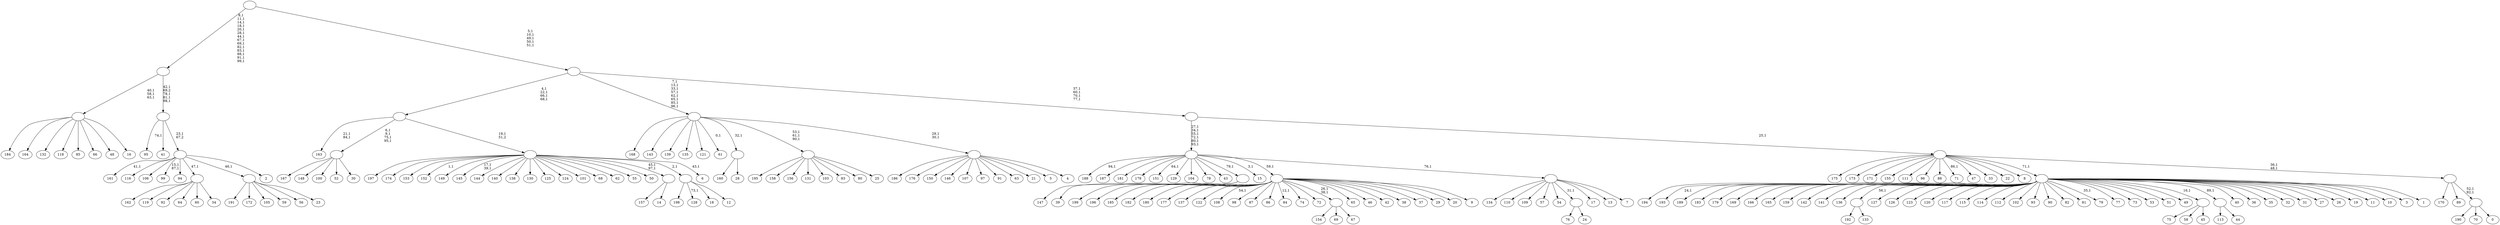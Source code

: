 digraph T {
	300 [label="199"]
	299 [label="198"]
	298 [label="197"]
	297 [label="196"]
	296 [label="195"]
	295 [label="194"]
	294 [label="193"]
	292 [label="192"]
	291 [label="191"]
	290 [label="190"]
	289 [label="189"]
	288 [label="188"]
	286 [label="187"]
	285 [label="186"]
	284 [label="185"]
	283 [label="184"]
	282 [label="183"]
	281 [label="182"]
	280 [label="181"]
	279 [label="180"]
	278 [label="179"]
	277 [label="178"]
	276 [label="177"]
	275 [label="176"]
	274 [label="175"]
	273 [label="174"]
	272 [label="173"]
	271 [label="172"]
	270 [label="171"]
	269 [label="170"]
	268 [label="169"]
	267 [label="168"]
	266 [label="167"]
	265 [label="166"]
	264 [label="165"]
	263 [label="164"]
	262 [label="163"]
	259 [label="162"]
	258 [label="161"]
	256 [label="160"]
	255 [label="159"]
	254 [label="158"]
	253 [label="157"]
	252 [label="156"]
	251 [label="155"]
	250 [label="154"]
	249 [label="153"]
	248 [label="152"]
	246 [label="151"]
	244 [label="150"]
	243 [label="149"]
	242 [label="148"]
	241 [label="147"]
	240 [label="146"]
	239 [label="145"]
	236 [label="144"]
	235 [label="143"]
	234 [label="142"]
	233 [label="141"]
	232 [label="140"]
	231 [label="139"]
	230 [label="138"]
	229 [label="137"]
	228 [label="136"]
	227 [label="135"]
	226 [label="134"]
	225 [label="133"]
	224 [label=""]
	223 [label="132"]
	222 [label="131"]
	221 [label="130"]
	220 [label="129"]
	219 [label="128"]
	217 [label="127"]
	216 [label="126"]
	215 [label="125"]
	214 [label="124"]
	213 [label="123"]
	212 [label="122"]
	211 [label="121"]
	210 [label="120"]
	209 [label="119"]
	208 [label="118"]
	207 [label="117"]
	206 [label="116"]
	205 [label="115"]
	204 [label="114"]
	203 [label="113"]
	202 [label="112"]
	201 [label="111"]
	200 [label="110"]
	199 [label="109"]
	198 [label="108"]
	196 [label="107"]
	195 [label="106"]
	194 [label="105"]
	193 [label="104"]
	192 [label="103"]
	191 [label="102"]
	190 [label="101"]
	189 [label="100"]
	188 [label="99"]
	185 [label="98"]
	184 [label="97"]
	183 [label="96"]
	182 [label="95"]
	180 [label="94"]
	179 [label="93"]
	178 [label="92"]
	177 [label="91"]
	176 [label="90"]
	175 [label="89"]
	174 [label="88"]
	173 [label="87"]
	172 [label="86"]
	171 [label="85"]
	170 [label="84"]
	168 [label="83"]
	167 [label="82"]
	166 [label="81"]
	165 [label="80"]
	164 [label="79"]
	162 [label="78"]
	161 [label="77"]
	160 [label="76"]
	159 [label="75"]
	158 [label="74"]
	157 [label="73"]
	156 [label="72"]
	155 [label="71"]
	153 [label="70"]
	152 [label="69"]
	151 [label="68"]
	150 [label="67"]
	149 [label=""]
	147 [label="66"]
	146 [label="65"]
	145 [label="64"]
	144 [label="63"]
	143 [label="62"]
	142 [label="61"]
	140 [label="60"]
	139 [label="59"]
	138 [label="58"]
	137 [label="57"]
	136 [label="56"]
	135 [label="55"]
	134 [label="54"]
	133 [label="53"]
	132 [label="52"]
	131 [label="51"]
	130 [label="50"]
	129 [label="49"]
	128 [label="48"]
	127 [label="47"]
	126 [label="46"]
	125 [label="45"]
	124 [label=""]
	123 [label="44"]
	122 [label=""]
	121 [label="43"]
	120 [label="42"]
	119 [label="41"]
	118 [label="40"]
	117 [label="39"]
	116 [label=""]
	115 [label="38"]
	114 [label="37"]
	113 [label="36"]
	112 [label="35"]
	111 [label="34"]
	110 [label=""]
	109 [label="33"]
	108 [label="32"]
	107 [label="31"]
	106 [label="30"]
	105 [label=""]
	101 [label="29"]
	100 [label="28"]
	99 [label=""]
	98 [label="27"]
	97 [label="26"]
	96 [label="25"]
	95 [label=""]
	92 [label="24"]
	91 [label=""]
	90 [label="23"]
	89 [label=""]
	88 [label="22"]
	87 [label="21"]
	86 [label="20"]
	85 [label="19"]
	84 [label="18"]
	83 [label="17"]
	82 [label="16"]
	81 [label=""]
	78 [label="15"]
	76 [label="14"]
	75 [label=""]
	73 [label="13"]
	72 [label="12"]
	71 [label=""]
	70 [label="11"]
	69 [label="10"]
	68 [label="9"]
	67 [label=""]
	66 [label="8"]
	65 [label="7"]
	64 [label=""]
	63 [label=""]
	57 [label="6"]
	55 [label=""]
	54 [label=""]
	50 [label="5"]
	49 [label="4"]
	48 [label=""]
	46 [label=""]
	38 [label="3"]
	37 [label="2"]
	36 [label=""]
	35 [label=""]
	31 [label=""]
	17 [label="1"]
	16 [label=""]
	15 [label="0"]
	14 [label=""]
	12 [label=""]
	10 [label=""]
	9 [label=""]
	5 [label=""]
	0 [label=""]
	224 -> 292 [label=""]
	224 -> 225 [label=""]
	149 -> 250 [label=""]
	149 -> 152 [label=""]
	149 -> 150 [label=""]
	124 -> 159 [label=""]
	124 -> 138 [label=""]
	124 -> 125 [label=""]
	122 -> 203 [label=""]
	122 -> 123 [label=""]
	116 -> 241 [label=""]
	116 -> 117 [label=""]
	110 -> 259 [label=""]
	110 -> 209 [label=""]
	110 -> 178 [label=""]
	110 -> 145 [label=""]
	110 -> 140 [label=""]
	110 -> 111 [label=""]
	105 -> 266 [label=""]
	105 -> 242 [label=""]
	105 -> 189 [label=""]
	105 -> 132 [label=""]
	105 -> 106 [label=""]
	99 -> 256 [label=""]
	99 -> 100 [label=""]
	95 -> 296 [label=""]
	95 -> 254 [label=""]
	95 -> 252 [label=""]
	95 -> 222 [label=""]
	95 -> 192 [label=""]
	95 -> 168 [label=""]
	95 -> 165 [label=""]
	95 -> 96 [label=""]
	91 -> 160 [label=""]
	91 -> 92 [label=""]
	89 -> 291 [label=""]
	89 -> 271 [label=""]
	89 -> 194 [label=""]
	89 -> 139 [label=""]
	89 -> 136 [label=""]
	89 -> 90 [label=""]
	81 -> 283 [label=""]
	81 -> 263 [label=""]
	81 -> 223 [label=""]
	81 -> 208 [label=""]
	81 -> 171 [label=""]
	81 -> 147 [label=""]
	81 -> 128 [label=""]
	81 -> 82 [label=""]
	75 -> 253 [label=""]
	75 -> 76 [label=""]
	71 -> 219 [label="73,1"]
	71 -> 299 [label=""]
	71 -> 84 [label=""]
	71 -> 72 [label=""]
	67 -> 149 [label="26,1\n38,1"]
	67 -> 170 [label="12,1"]
	67 -> 198 [label="54,1"]
	67 -> 300 [label=""]
	67 -> 297 [label=""]
	67 -> 284 [label=""]
	67 -> 281 [label=""]
	67 -> 279 [label=""]
	67 -> 276 [label=""]
	67 -> 229 [label=""]
	67 -> 212 [label=""]
	67 -> 185 [label=""]
	67 -> 173 [label=""]
	67 -> 172 [label=""]
	67 -> 158 [label=""]
	67 -> 156 [label=""]
	67 -> 146 [label=""]
	67 -> 126 [label=""]
	67 -> 120 [label=""]
	67 -> 115 [label=""]
	67 -> 114 [label=""]
	67 -> 101 [label=""]
	67 -> 86 [label=""]
	67 -> 68 [label=""]
	64 -> 226 [label=""]
	64 -> 200 [label=""]
	64 -> 199 [label=""]
	64 -> 137 [label=""]
	64 -> 134 [label=""]
	64 -> 91 [label="31,1"]
	64 -> 83 [label=""]
	64 -> 73 [label=""]
	64 -> 65 [label=""]
	63 -> 78 [label="3,1"]
	63 -> 246 [label="64,1"]
	63 -> 288 [label="94,1"]
	63 -> 286 [label=""]
	63 -> 280 [label=""]
	63 -> 277 [label=""]
	63 -> 220 [label=""]
	63 -> 193 [label=""]
	63 -> 162 [label=""]
	63 -> 121 [label=""]
	63 -> 116 [label="79,1"]
	63 -> 67 [label="59,1"]
	63 -> 64 [label="76,1"]
	55 -> 57 [label="43,1"]
	55 -> 75 [label="45,1\n97,1"]
	55 -> 239 [label="17,1\n39,1"]
	55 -> 248 [label="1,1"]
	55 -> 298 [label=""]
	55 -> 273 [label=""]
	55 -> 249 [label=""]
	55 -> 243 [label=""]
	55 -> 236 [label=""]
	55 -> 232 [label=""]
	55 -> 230 [label=""]
	55 -> 221 [label=""]
	55 -> 215 [label=""]
	55 -> 214 [label=""]
	55 -> 190 [label=""]
	55 -> 151 [label=""]
	55 -> 143 [label=""]
	55 -> 135 [label=""]
	55 -> 130 [label=""]
	55 -> 71 [label="2,1"]
	54 -> 105 [label="6,1\n9,1\n75,1\n95,1"]
	54 -> 262 [label="21,1\n84,1"]
	54 -> 55 [label="19,1\n51,2"]
	48 -> 285 [label=""]
	48 -> 275 [label=""]
	48 -> 244 [label=""]
	48 -> 240 [label=""]
	48 -> 196 [label=""]
	48 -> 184 [label=""]
	48 -> 177 [label=""]
	48 -> 144 [label=""]
	48 -> 87 [label=""]
	48 -> 50 [label=""]
	48 -> 49 [label=""]
	46 -> 48 [label="29,1\n30,1"]
	46 -> 95 [label="53,1\n61,1\n90,1"]
	46 -> 142 [label="0,1"]
	46 -> 267 [label=""]
	46 -> 235 [label=""]
	46 -> 231 [label=""]
	46 -> 227 [label=""]
	46 -> 211 [label=""]
	46 -> 99 [label="32,1"]
	36 -> 188 [label="15,1\n87,1"]
	36 -> 258 [label="41,1"]
	36 -> 206 [label=""]
	36 -> 195 [label=""]
	36 -> 180 [label=""]
	36 -> 110 [label="47,1"]
	36 -> 89 [label="46,1"]
	36 -> 37 [label=""]
	35 -> 182 [label="74,1"]
	35 -> 119 [label=""]
	35 -> 36 [label="23,1\n67,2"]
	31 -> 35 [label="42,1\n69,2\n78,1\n81,1\n98,1"]
	31 -> 81 [label="40,1\n58,1\n63,1"]
	16 -> 164 [label="35,1"]
	16 -> 294 [label="24,1"]
	16 -> 295 [label=""]
	16 -> 289 [label=""]
	16 -> 282 [label=""]
	16 -> 278 [label=""]
	16 -> 268 [label=""]
	16 -> 265 [label=""]
	16 -> 264 [label=""]
	16 -> 255 [label=""]
	16 -> 234 [label=""]
	16 -> 233 [label=""]
	16 -> 228 [label=""]
	16 -> 224 [label="56,1"]
	16 -> 217 [label=""]
	16 -> 216 [label=""]
	16 -> 213 [label=""]
	16 -> 210 [label=""]
	16 -> 207 [label=""]
	16 -> 205 [label=""]
	16 -> 204 [label=""]
	16 -> 202 [label=""]
	16 -> 191 [label=""]
	16 -> 179 [label=""]
	16 -> 176 [label=""]
	16 -> 167 [label=""]
	16 -> 166 [label=""]
	16 -> 161 [label=""]
	16 -> 157 [label=""]
	16 -> 133 [label=""]
	16 -> 131 [label=""]
	16 -> 129 [label=""]
	16 -> 124 [label="16,1"]
	16 -> 122 [label="89,1"]
	16 -> 118 [label=""]
	16 -> 113 [label=""]
	16 -> 112 [label=""]
	16 -> 108 [label=""]
	16 -> 107 [label=""]
	16 -> 98 [label=""]
	16 -> 97 [label=""]
	16 -> 85 [label=""]
	16 -> 70 [label=""]
	16 -> 69 [label=""]
	16 -> 38 [label=""]
	16 -> 17 [label=""]
	14 -> 290 [label=""]
	14 -> 153 [label=""]
	14 -> 15 [label=""]
	12 -> 14 [label="52,1\n92,1"]
	12 -> 269 [label=""]
	12 -> 175 [label=""]
	10 -> 12 [label="36,1\n48,1"]
	10 -> 155 [label="86,1"]
	10 -> 274 [label=""]
	10 -> 272 [label=""]
	10 -> 270 [label=""]
	10 -> 251 [label=""]
	10 -> 201 [label=""]
	10 -> 183 [label=""]
	10 -> 174 [label=""]
	10 -> 127 [label=""]
	10 -> 109 [label=""]
	10 -> 88 [label=""]
	10 -> 66 [label=""]
	10 -> 16 [label="71,1"]
	9 -> 63 [label="27,1\n34,1\n55,1\n72,1\n80,1\n93,1"]
	9 -> 10 [label="25,1"]
	5 -> 9 [label="37,1\n60,1\n70,1\n77,1"]
	5 -> 46 [label="7,1\n13,1\n33,1\n57,1\n62,1\n65,1\n85,1\n96,1"]
	5 -> 54 [label="4,1\n22,1\n66,1\n68,1"]
	0 -> 5 [label="5,1\n10,1\n49,1\n50,1\n51,1"]
	0 -> 31 [label="8,1\n11,1\n14,1\n18,1\n20,1\n28,1\n44,1\n67,1\n69,1\n82,1\n83,1\n88,1\n91,1\n99,1"]
}
